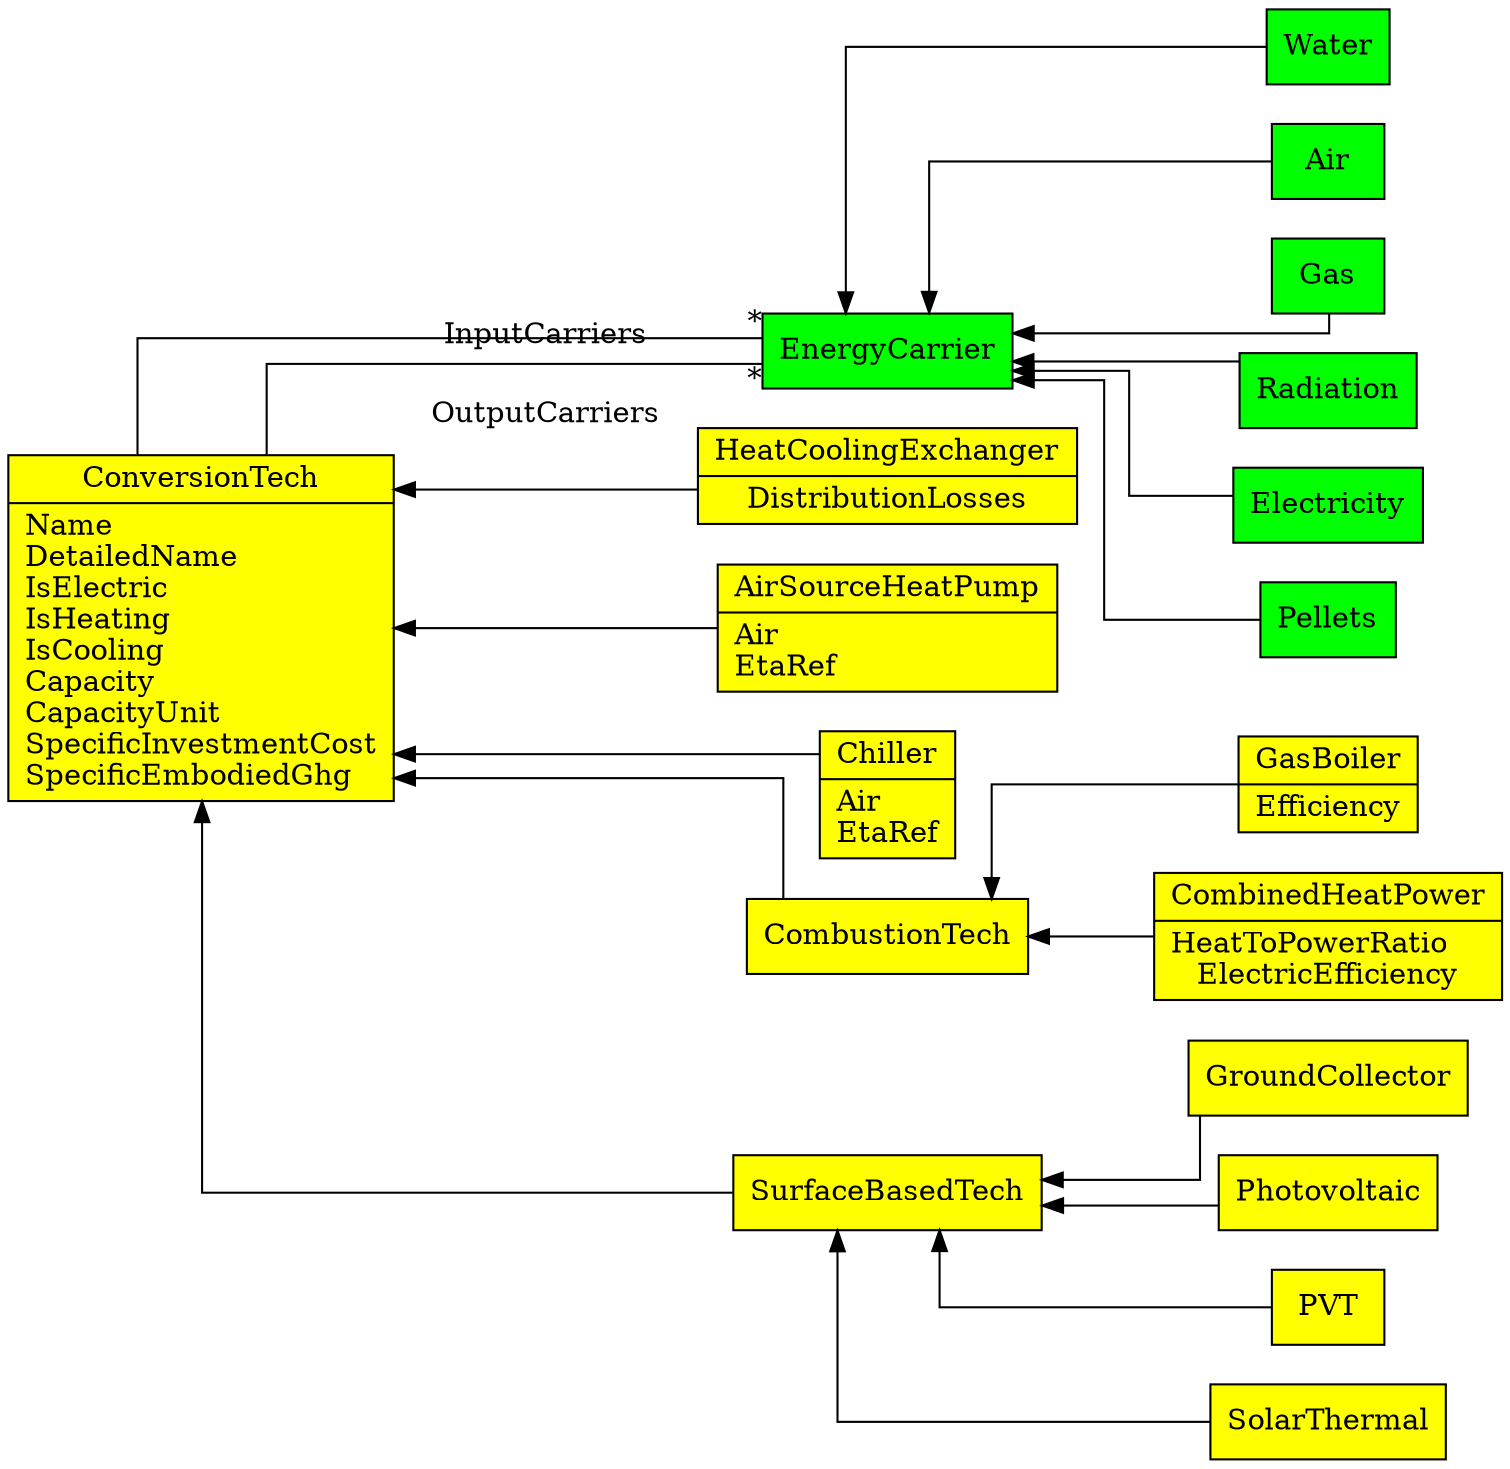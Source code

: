 digraph energysystems {
    rankdir=LR;
    splines=ortho;

    node [shape=record, style=filled];

    
    
    
    subgraph energy_carriers {
        node [style=filled, fillcolor=green];
        edge [arrowhead="empty", dir=back];

        EnergyCarrier;
        EnergyCarrier -> Water;
        EnergyCarrier -> Air;
        EnergyCarrier -> Gas;
        EnergyCarrier -> Radiation;
        EnergyCarrier -> Electricity;
        EnergyCarrier -> Pellets;
    }

    subgraph conversion_technologies {
        edge [arrowhead="empty", dir=back];
        node [fillcolor="yellow"];

        ConversionTech[label="ConversionTech|Name\lDetailedName\lIsElectric\lIsHeating\lIsCooling\lCapacity\lCapacityUnit\lSpecificInvestmentCost\lSpecificEmbodiedGhg\l "];
        
        HeatCoolingExchanger[label="HeatCoolingExchanger|DistributionLosses"]
        AirSourceHeatPump[label="AirSourceHeatPump|Air\lEtaRef\l "]
        Chiller[label="Chiller|Air\lEtaRef\l "]

        ConversionTech -> AirSourceHeatPump;
        ConversionTech -> Chiller;
        ConversionTech -> HeatCoolingExchanger;

        CombustionTech[label="CombustionTech"];
        GasBoiler[label="GasBoiler|Efficiency"];
        CombinedHeatPower[label="CombinedHeatPower|HeatToPowerRatio\lElectricEfficiency "];
        ConversionTech -> CombustionTech;
        CombustionTech -> CombinedHeatPower;
        CombustionTech -> GasBoiler;
        
        
        ConversionTech -> SurfaceBasedTech;
        SurfaceBasedTech -> GroundCollector;
        SurfaceBasedTech -> Photovoltaic;
        SurfaceBasedTech -> PVT;
        SurfaceBasedTech -> SolarThermal;
    }

    ConversionTech -> EnergyCarrier [label="InputCarriers", arrowhead=none, headlabel="*"]
    ConversionTech -> EnergyCarrier [label="OutputCarriers", arrowhead=none, headlabel="*"]

}